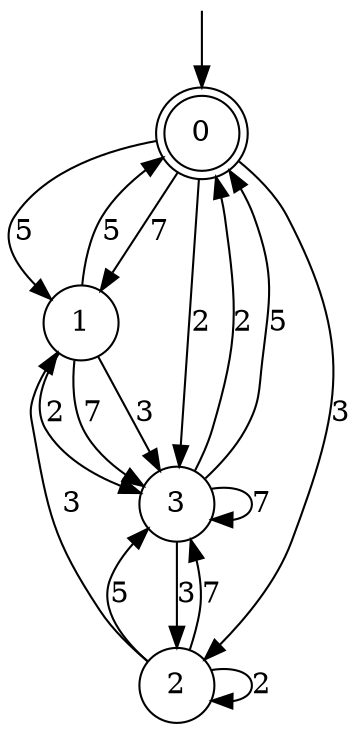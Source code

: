 digraph g {

	s0 [shape="doublecircle" label="0"];
	s1 [shape="circle" label="1"];
	s2 [shape="circle" label="2"];
	s3 [shape="circle" label="3"];
	s0 -> s1 [label="7"];
	s0 -> s2 [label="3"];
	s0 -> s3 [label="2"];
	s0 -> s1 [label="5"];
	s1 -> s3 [label="7"];
	s1 -> s3 [label="3"];
	s1 -> s3 [label="2"];
	s1 -> s0 [label="5"];
	s2 -> s3 [label="7"];
	s2 -> s1 [label="3"];
	s2 -> s2 [label="2"];
	s2 -> s3 [label="5"];
	s3 -> s3 [label="7"];
	s3 -> s2 [label="3"];
	s3 -> s0 [label="2"];
	s3 -> s0 [label="5"];

__start0 [label="" shape="none" width="0" height="0"];
__start0 -> s0;

}
